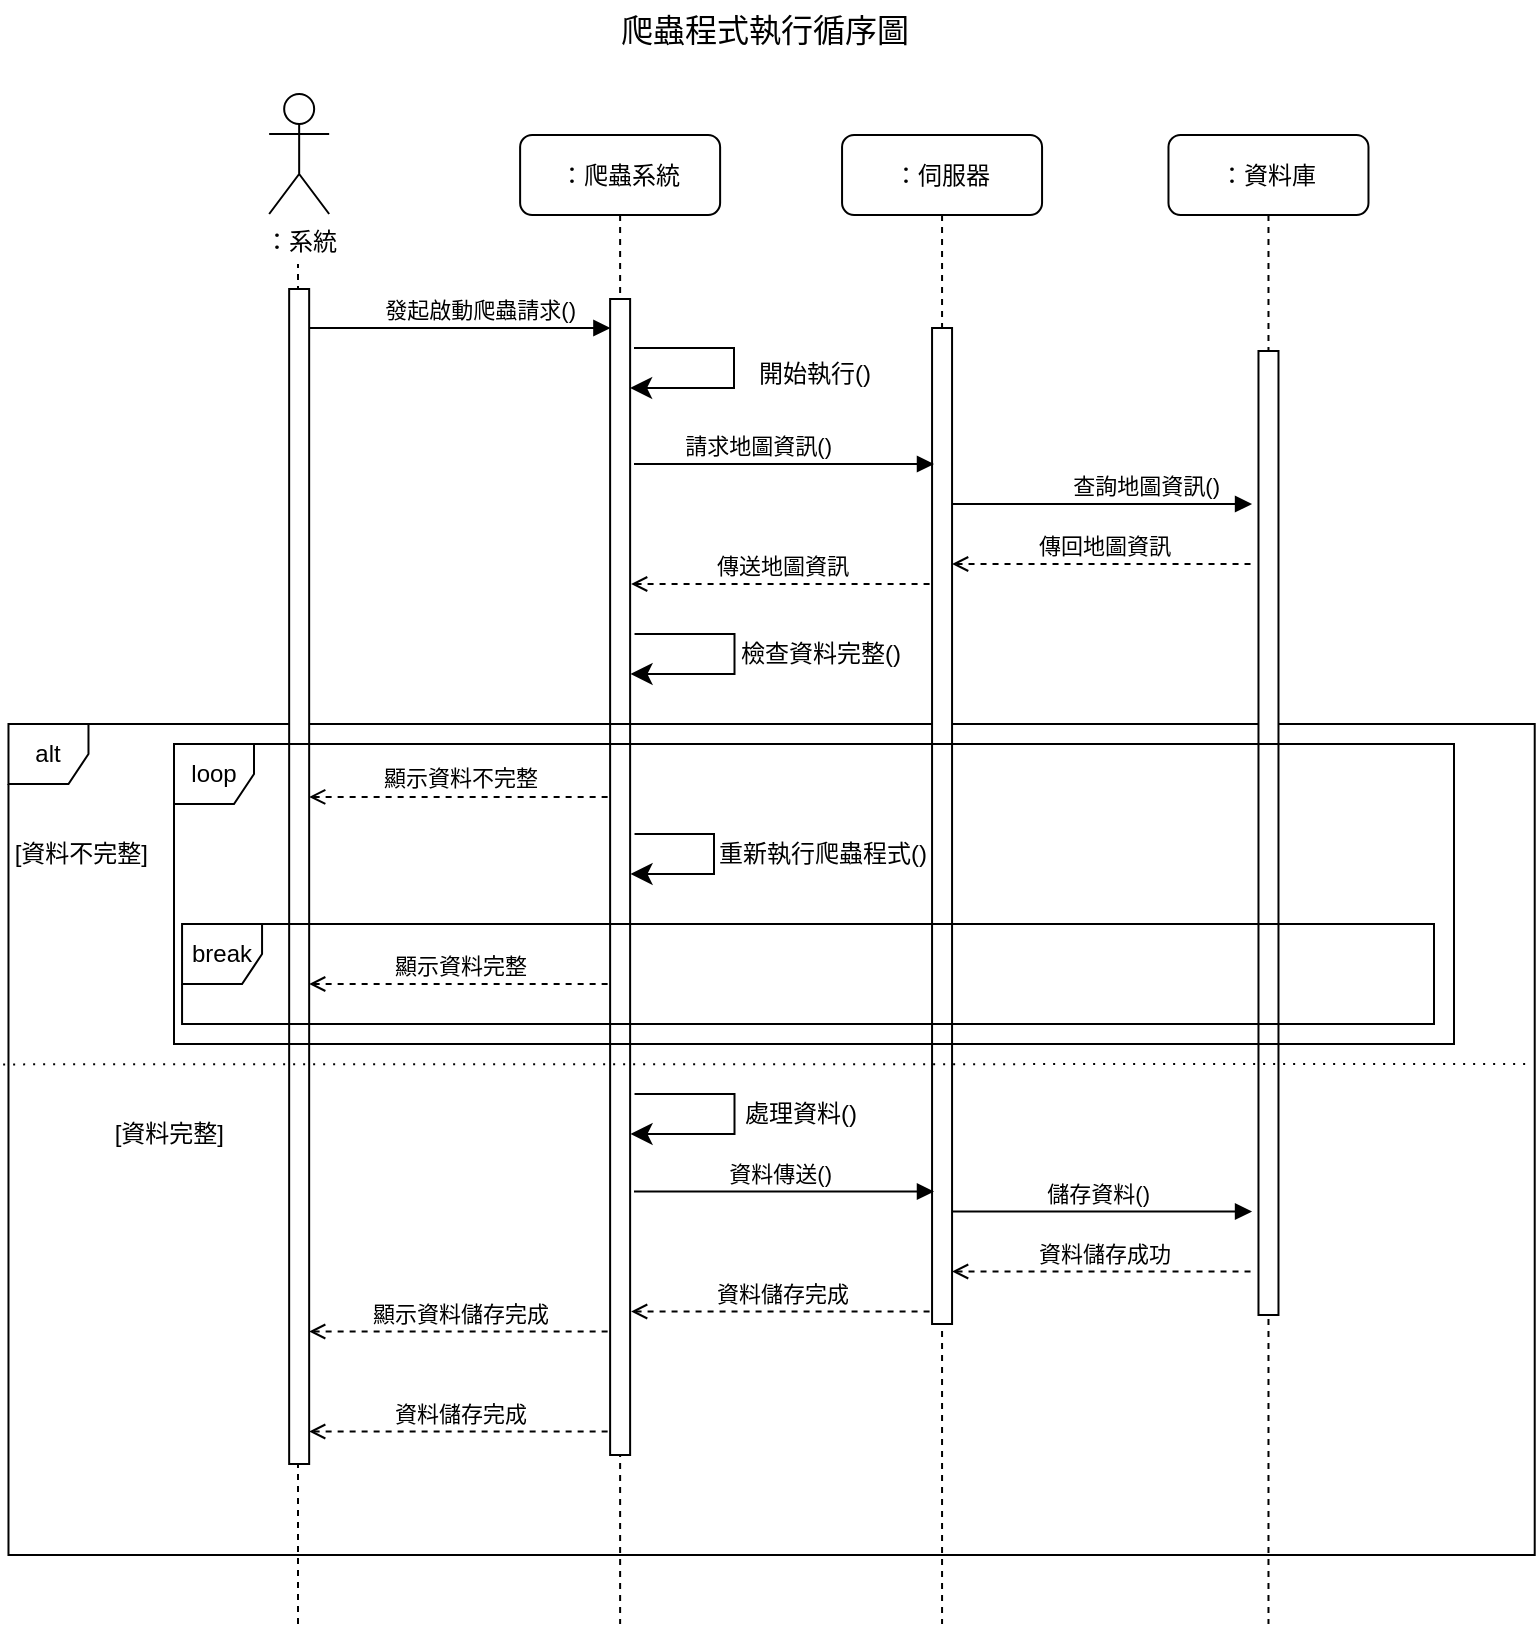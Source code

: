 <mxfile version="24.4.9" type="google">
  <diagram name="爬蟲程式執行" id="13e1069c-82ec-6db2-03f1-153e76fe0fe0">
    <mxGraphModel grid="1" page="1" gridSize="10" guides="1" tooltips="1" connect="1" arrows="1" fold="1" pageScale="1" pageWidth="1100" pageHeight="850" background="none" math="0" shadow="0">
      <root>
        <mxCell id="0" />
        <mxCell id="1" parent="0" />
        <mxCell id="37B3_O0Yx8iWJ9PxHYTL-44" value="" style="endArrow=none;dashed=1;html=1;rounded=0;" edge="1" parent="1">
          <mxGeometry width="50" height="50" relative="1" as="geometry">
            <mxPoint x="-808" y="1690" as="sourcePoint" />
            <mxPoint x="-808" y="1010" as="targetPoint" />
          </mxGeometry>
        </mxCell>
        <mxCell id="37B3_O0Yx8iWJ9PxHYTL-45" value="：爬蟲系統" style="shape=umlLifeline;perimeter=lifelinePerimeter;whiteSpace=wrap;html=1;container=0;dropTarget=0;collapsible=0;recursiveResize=0;outlineConnect=0;portConstraint=eastwest;newEdgeStyle={&quot;edgeStyle&quot;:&quot;elbowEdgeStyle&quot;,&quot;elbow&quot;:&quot;vertical&quot;,&quot;curved&quot;:0,&quot;rounded&quot;:0};rounded=1;" vertex="1" parent="1">
          <mxGeometry x="-696.94" y="945.5" width="100" height="744.5" as="geometry" />
        </mxCell>
        <mxCell id="37B3_O0Yx8iWJ9PxHYTL-46" value="" style="html=1;points=[[0,0,0,0,5],[0,1,0,0,-5],[1,0,0,0,5],[1,1,0,0,-5]];perimeter=orthogonalPerimeter;outlineConnect=0;targetShapes=umlLifeline;portConstraint=eastwest;newEdgeStyle={&quot;curved&quot;:0,&quot;rounded&quot;:0};" vertex="1" parent="37B3_O0Yx8iWJ9PxHYTL-45">
          <mxGeometry x="45" y="82" width="10" height="578" as="geometry" />
        </mxCell>
        <mxCell id="37B3_O0Yx8iWJ9PxHYTL-50" value="：系統" style="shape=umlActor;verticalLabelPosition=bottom;verticalAlign=top;html=1;" vertex="1" parent="1">
          <mxGeometry x="-822.42" y="925" width="30" height="60" as="geometry" />
        </mxCell>
        <mxCell id="37B3_O0Yx8iWJ9PxHYTL-61" value="：伺服器" style="shape=umlLifeline;perimeter=lifelinePerimeter;whiteSpace=wrap;html=1;container=0;dropTarget=0;collapsible=0;recursiveResize=0;outlineConnect=0;portConstraint=eastwest;newEdgeStyle={&quot;edgeStyle&quot;:&quot;elbowEdgeStyle&quot;,&quot;elbow&quot;:&quot;vertical&quot;,&quot;curved&quot;:0,&quot;rounded&quot;:0};rounded=1;" vertex="1" parent="1">
          <mxGeometry x="-535.97" y="945.5" width="100" height="744.5" as="geometry" />
        </mxCell>
        <mxCell id="37B3_O0Yx8iWJ9PxHYTL-62" value="：資料庫" style="shape=umlLifeline;perimeter=lifelinePerimeter;whiteSpace=wrap;html=1;container=0;dropTarget=0;collapsible=0;recursiveResize=0;outlineConnect=0;portConstraint=eastwest;newEdgeStyle={&quot;edgeStyle&quot;:&quot;elbowEdgeStyle&quot;,&quot;elbow&quot;:&quot;vertical&quot;,&quot;curved&quot;:0,&quot;rounded&quot;:0};rounded=1;" vertex="1" parent="1">
          <mxGeometry x="-372.76" y="945.5" width="100" height="744.5" as="geometry" />
        </mxCell>
        <mxCell id="37B3_O0Yx8iWJ9PxHYTL-58" value="alt" style="shape=umlFrame;whiteSpace=wrap;html=1;pointerEvents=0;width=40;height=30;" vertex="1" parent="37B3_O0Yx8iWJ9PxHYTL-62">
          <mxGeometry x="-580" y="294.5" width="763.12" height="415.5" as="geometry" />
        </mxCell>
        <mxCell id="37B3_O0Yx8iWJ9PxHYTL-63" value="" style="html=1;points=[];perimeter=orthogonalPerimeter;outlineConnect=0;targetShapes=umlLifeline;portConstraint=eastwest;newEdgeStyle={&quot;edgeStyle&quot;:&quot;elbowEdgeStyle&quot;,&quot;elbow&quot;:&quot;vertical&quot;,&quot;curved&quot;:0,&quot;rounded&quot;:0};" vertex="1" parent="37B3_O0Yx8iWJ9PxHYTL-62">
          <mxGeometry x="45" y="108" width="10" height="482" as="geometry" />
        </mxCell>
        <mxCell id="37B3_O0Yx8iWJ9PxHYTL-56" value="&amp;nbsp;[資料完整]" style="text;html=1;strokeColor=none;fillColor=none;align=left;verticalAlign=middle;whiteSpace=wrap;rounded=0;" vertex="1" parent="37B3_O0Yx8iWJ9PxHYTL-62">
          <mxGeometry x="-531.78" y="484.25" width="120" height="30" as="geometry" />
        </mxCell>
        <mxCell id="37B3_O0Yx8iWJ9PxHYTL-64" value="發起啟動爬蟲請求()" style="html=1;verticalAlign=bottom;endArrow=block;edgeStyle=elbowEdgeStyle;elbow=horizontal;curved=0;rounded=0;align=right;" edge="1" parent="1">
          <mxGeometry x="0.792" relative="1" as="geometry">
            <mxPoint x="-808.001" y="1042" as="sourcePoint" />
            <Array as="points">
              <mxPoint x="-737.27" y="1042" />
            </Array>
            <mxPoint x="-651.79" y="1042" as="targetPoint" />
            <mxPoint as="offset" />
          </mxGeometry>
        </mxCell>
        <mxCell id="37B3_O0Yx8iWJ9PxHYTL-79" value="&lt;font style=&quot;font-size: 16px;&quot;&gt;爬蟲程式執行循序圖&lt;/font&gt;" style="text;html=1;align=center;verticalAlign=middle;resizable=0;points=[];autosize=1;strokeColor=none;fillColor=none;" vertex="1" parent="1">
          <mxGeometry x="-660" y="878" width="170" height="30" as="geometry" />
        </mxCell>
        <mxCell id="37B3_O0Yx8iWJ9PxHYTL-80" value="" style="html=1;points=[];perimeter=orthogonalPerimeter;outlineConnect=0;targetShapes=umlLifeline;portConstraint=eastwest;newEdgeStyle={&quot;edgeStyle&quot;:&quot;elbowEdgeStyle&quot;,&quot;elbow&quot;:&quot;vertical&quot;,&quot;curved&quot;:0,&quot;rounded&quot;:0};" vertex="1" parent="1">
          <mxGeometry x="-490.97" y="1042" width="10" height="498" as="geometry" />
        </mxCell>
        <mxCell id="37B3_O0Yx8iWJ9PxHYTL-81" value="" style="edgeStyle=segmentEdgeStyle;endArrow=classic;html=1;curved=0;rounded=0;endSize=8;startSize=8;sourcePerimeterSpacing=0;targetPerimeterSpacing=0;" edge="1" parent="1" target="37B3_O0Yx8iWJ9PxHYTL-46">
          <mxGeometry width="100" relative="1" as="geometry">
            <mxPoint x="-640" y="1052" as="sourcePoint" />
            <mxPoint x="-540" y="1092" as="targetPoint" />
            <Array as="points">
              <mxPoint x="-590" y="1052" />
              <mxPoint x="-590" y="1072" />
            </Array>
          </mxGeometry>
        </mxCell>
        <mxCell id="37B3_O0Yx8iWJ9PxHYTL-86" value="" style="html=1;points=[[0,0,0,0,5],[0,1,0,0,-5],[1,0,0,0,5],[1,1,0,0,-5]];perimeter=orthogonalPerimeter;outlineConnect=0;targetShapes=umlLifeline;portConstraint=eastwest;newEdgeStyle={&quot;curved&quot;:0,&quot;rounded&quot;:0};" vertex="1" parent="1">
          <mxGeometry x="-812.42" y="1022.5" width="10" height="587.5" as="geometry" />
        </mxCell>
        <mxCell id="37B3_O0Yx8iWJ9PxHYTL-82" value="開始執行()" style="text;html=1;align=center;verticalAlign=middle;resizable=0;points=[];autosize=1;strokeColor=none;fillColor=none;" vertex="1" parent="1">
          <mxGeometry x="-589.73" y="1050" width="80" height="30" as="geometry" />
        </mxCell>
        <mxCell id="37B3_O0Yx8iWJ9PxHYTL-87" value="請求地圖資訊()" style="html=1;verticalAlign=bottom;endArrow=block;edgeStyle=elbowEdgeStyle;elbow=horizontal;curved=0;rounded=0;align=right;" edge="1" parent="1">
          <mxGeometry x="0.333" relative="1" as="geometry">
            <mxPoint x="-640" y="1110" as="sourcePoint" />
            <Array as="points">
              <mxPoint x="-575.48" y="1110" />
            </Array>
            <mxPoint x="-490.0" y="1110" as="targetPoint" />
            <mxPoint as="offset" />
          </mxGeometry>
        </mxCell>
        <mxCell id="37B3_O0Yx8iWJ9PxHYTL-88" value="查詢地圖資訊()" style="html=1;verticalAlign=bottom;endArrow=block;edgeStyle=elbowEdgeStyle;elbow=horizontal;curved=0;rounded=0;align=right;" edge="1" parent="1">
          <mxGeometry x="0.792" relative="1" as="geometry">
            <mxPoint x="-480.97" y="1130" as="sourcePoint" />
            <Array as="points">
              <mxPoint x="-416.45" y="1130" />
            </Array>
            <mxPoint x="-330.97" y="1130" as="targetPoint" />
            <mxPoint as="offset" />
          </mxGeometry>
        </mxCell>
        <mxCell id="37B3_O0Yx8iWJ9PxHYTL-89" value="傳回地圖資訊" style="html=1;verticalAlign=bottom;endArrow=none;edgeStyle=elbowEdgeStyle;elbow=vertical;curved=0;rounded=0;startArrow=open;startFill=0;endFill=0;dashed=1;" edge="1" parent="1">
          <mxGeometry x="0.004" relative="1" as="geometry">
            <mxPoint x="-480.97" y="1160" as="sourcePoint" />
            <Array as="points">
              <mxPoint x="-415.97" y="1160" />
            </Array>
            <mxPoint x="-330.49" y="1160" as="targetPoint" />
            <mxPoint as="offset" />
          </mxGeometry>
        </mxCell>
        <mxCell id="37B3_O0Yx8iWJ9PxHYTL-90" value="傳送地圖資訊" style="html=1;verticalAlign=bottom;endArrow=none;edgeStyle=elbowEdgeStyle;elbow=vertical;curved=0;rounded=0;startArrow=open;startFill=0;endFill=0;dashed=1;" edge="1" parent="1">
          <mxGeometry x="0.004" relative="1" as="geometry">
            <mxPoint x="-641.45" y="1170" as="sourcePoint" />
            <Array as="points">
              <mxPoint x="-576.45" y="1170" />
            </Array>
            <mxPoint x="-490.97" y="1170" as="targetPoint" />
            <mxPoint as="offset" />
          </mxGeometry>
        </mxCell>
        <mxCell id="37B3_O0Yx8iWJ9PxHYTL-91" value="" style="edgeStyle=segmentEdgeStyle;endArrow=classic;html=1;curved=0;rounded=0;endSize=8;startSize=8;sourcePerimeterSpacing=0;targetPerimeterSpacing=0;" edge="1" parent="1">
          <mxGeometry width="100" relative="1" as="geometry">
            <mxPoint x="-639.73" y="1195" as="sourcePoint" />
            <mxPoint x="-641.73" y="1215" as="targetPoint" />
            <Array as="points">
              <mxPoint x="-589.73" y="1195" />
              <mxPoint x="-589.73" y="1215" />
            </Array>
          </mxGeometry>
        </mxCell>
        <mxCell id="37B3_O0Yx8iWJ9PxHYTL-93" value="檢查資料完整()" style="text;html=1;align=center;verticalAlign=middle;resizable=0;points=[];autosize=1;strokeColor=none;fillColor=none;" vertex="1" parent="1">
          <mxGeometry x="-597.45" y="1190" width="100" height="30" as="geometry" />
        </mxCell>
        <mxCell id="37B3_O0Yx8iWJ9PxHYTL-96" value="" style="edgeStyle=segmentEdgeStyle;endArrow=classic;html=1;curved=0;rounded=0;endSize=8;startSize=8;sourcePerimeterSpacing=0;targetPerimeterSpacing=0;" edge="1" parent="1">
          <mxGeometry width="100" relative="1" as="geometry">
            <mxPoint x="-639.73" y="1425" as="sourcePoint" />
            <mxPoint x="-641.73" y="1445" as="targetPoint" />
            <Array as="points">
              <mxPoint x="-589.73" y="1425" />
              <mxPoint x="-589.73" y="1445" />
            </Array>
          </mxGeometry>
        </mxCell>
        <mxCell id="37B3_O0Yx8iWJ9PxHYTL-97" value="處理資料()" style="text;html=1;align=center;verticalAlign=middle;resizable=0;points=[];autosize=1;strokeColor=none;fillColor=none;" vertex="1" parent="1">
          <mxGeometry x="-596.94" y="1420" width="80" height="30" as="geometry" />
        </mxCell>
        <mxCell id="37B3_O0Yx8iWJ9PxHYTL-98" value="資料傳送()" style="html=1;verticalAlign=bottom;endArrow=block;edgeStyle=elbowEdgeStyle;elbow=vertical;curved=0;rounded=0;align=right;" edge="1" parent="1">
          <mxGeometry x="0.333" relative="1" as="geometry">
            <mxPoint x="-640" y="1473.75" as="sourcePoint" />
            <Array as="points">
              <mxPoint x="-575.48" y="1473.75" />
            </Array>
            <mxPoint x="-490.0" y="1473.75" as="targetPoint" />
            <mxPoint as="offset" />
          </mxGeometry>
        </mxCell>
        <mxCell id="37B3_O0Yx8iWJ9PxHYTL-99" value="儲存資料()" style="html=1;verticalAlign=bottom;endArrow=block;edgeStyle=elbowEdgeStyle;elbow=horizontal;curved=0;rounded=0;align=right;" edge="1" parent="1">
          <mxGeometry x="0.333" relative="1" as="geometry">
            <mxPoint x="-480.97" y="1483.75" as="sourcePoint" />
            <Array as="points">
              <mxPoint x="-416.45" y="1483.75" />
            </Array>
            <mxPoint x="-330.97" y="1483.75" as="targetPoint" />
            <mxPoint as="offset" />
          </mxGeometry>
        </mxCell>
        <mxCell id="37B3_O0Yx8iWJ9PxHYTL-100" value="資料儲存成功" style="html=1;verticalAlign=bottom;endArrow=none;edgeStyle=elbowEdgeStyle;elbow=vertical;curved=0;rounded=0;startArrow=open;startFill=0;endFill=0;dashed=1;" edge="1" parent="1">
          <mxGeometry x="0.004" relative="1" as="geometry">
            <mxPoint x="-480.97" y="1513.75" as="sourcePoint" />
            <Array as="points">
              <mxPoint x="-415.97" y="1513.75" />
            </Array>
            <mxPoint x="-330.49" y="1513.75" as="targetPoint" />
            <mxPoint as="offset" />
          </mxGeometry>
        </mxCell>
        <mxCell id="37B3_O0Yx8iWJ9PxHYTL-57" value="&amp;nbsp;[資料不完整]" style="text;html=1;strokeColor=none;fillColor=none;align=left;verticalAlign=middle;whiteSpace=wrap;rounded=0;" vertex="1" parent="1">
          <mxGeometry x="-955" y="1290" width="80" height="30" as="geometry" />
        </mxCell>
        <mxCell id="37B3_O0Yx8iWJ9PxHYTL-55" value="" style="endArrow=none;html=1;rounded=0;dashed=1;dashPattern=1 4;entryX=-0.001;entryY=0.502;entryDx=0;entryDy=0;entryPerimeter=0;exitX=1.001;exitY=0.313;exitDx=0;exitDy=0;exitPerimeter=0;" edge="1" parent="1">
          <mxGeometry width="50" height="50" relative="1" as="geometry">
            <mxPoint x="-194.437" y="1410.002" as="sourcePoint" />
            <mxPoint x="-955.565" y="1410.191" as="targetPoint" />
          </mxGeometry>
        </mxCell>
        <mxCell id="37B3_O0Yx8iWJ9PxHYTL-104" value="資料儲存完成" style="html=1;verticalAlign=bottom;endArrow=none;edgeStyle=elbowEdgeStyle;elbow=vertical;curved=0;rounded=0;startArrow=open;startFill=0;endFill=0;dashed=1;" edge="1" parent="1">
          <mxGeometry x="0.004" relative="1" as="geometry">
            <mxPoint x="-641.45" y="1533.75" as="sourcePoint" />
            <Array as="points">
              <mxPoint x="-576.45" y="1533.75" />
            </Array>
            <mxPoint x="-490.97" y="1533.75" as="targetPoint" />
            <mxPoint as="offset" />
          </mxGeometry>
        </mxCell>
        <mxCell id="37B3_O0Yx8iWJ9PxHYTL-106" value="顯示資料儲存完成" style="html=1;verticalAlign=bottom;endArrow=none;edgeStyle=elbowEdgeStyle;elbow=horizontal;curved=0;rounded=0;startArrow=open;startFill=0;endFill=0;dashed=1;" edge="1" parent="1">
          <mxGeometry x="0.004" relative="1" as="geometry">
            <mxPoint x="-802.42" y="1543.75" as="sourcePoint" />
            <Array as="points">
              <mxPoint x="-737.42" y="1543.75" />
            </Array>
            <mxPoint x="-651.94" y="1543.75" as="targetPoint" />
            <mxPoint as="offset" />
          </mxGeometry>
        </mxCell>
        <mxCell id="37B3_O0Yx8iWJ9PxHYTL-110" value="資料儲存完成" style="html=1;verticalAlign=bottom;endArrow=none;edgeStyle=elbowEdgeStyle;elbow=vertical;curved=0;rounded=0;startArrow=open;startFill=0;endFill=0;dashed=1;" edge="1" parent="1">
          <mxGeometry x="0.004" relative="1" as="geometry">
            <mxPoint x="-802.42" y="1593.75" as="sourcePoint" />
            <Array as="points">
              <mxPoint x="-737.42" y="1593.75" />
            </Array>
            <mxPoint x="-651.94" y="1593.75" as="targetPoint" />
            <mxPoint as="offset" />
          </mxGeometry>
        </mxCell>
        <mxCell id="37B3_O0Yx8iWJ9PxHYTL-111" value="loop" style="shape=umlFrame;whiteSpace=wrap;html=1;pointerEvents=0;width=40;height=30;" vertex="1" parent="1">
          <mxGeometry x="-870" y="1250" width="640" height="150" as="geometry" />
        </mxCell>
        <mxCell id="37B3_O0Yx8iWJ9PxHYTL-112" value="顯示資料不完整" style="html=1;verticalAlign=bottom;endArrow=none;edgeStyle=elbowEdgeStyle;elbow=vertical;curved=0;rounded=0;startArrow=open;startFill=0;endFill=0;dashed=1;" edge="1" parent="1">
          <mxGeometry x="0.004" relative="1" as="geometry">
            <mxPoint x="-802.42" y="1276.44" as="sourcePoint" />
            <Array as="points">
              <mxPoint x="-737.42" y="1276.44" />
            </Array>
            <mxPoint x="-651.94" y="1276.44" as="targetPoint" />
            <mxPoint as="offset" />
          </mxGeometry>
        </mxCell>
        <mxCell id="37B3_O0Yx8iWJ9PxHYTL-113" value="" style="edgeStyle=segmentEdgeStyle;endArrow=classic;html=1;curved=0;rounded=0;endSize=8;startSize=8;sourcePerimeterSpacing=0;targetPerimeterSpacing=0;" edge="1" parent="1">
          <mxGeometry width="100" relative="1" as="geometry">
            <mxPoint x="-639.73" y="1295" as="sourcePoint" />
            <mxPoint x="-641.73" y="1315" as="targetPoint" />
            <Array as="points">
              <mxPoint x="-600" y="1295" />
              <mxPoint x="-600" y="1315" />
            </Array>
          </mxGeometry>
        </mxCell>
        <mxCell id="37B3_O0Yx8iWJ9PxHYTL-114" value="重新執行爬蟲程式()" style="text;html=1;align=center;verticalAlign=middle;resizable=0;points=[];autosize=1;strokeColor=none;fillColor=none;" vertex="1" parent="1">
          <mxGeometry x="-610.97" y="1290" width="130" height="30" as="geometry" />
        </mxCell>
        <mxCell id="37B3_O0Yx8iWJ9PxHYTL-116" value="break" style="shape=umlFrame;whiteSpace=wrap;html=1;pointerEvents=0;width=40;height=30;" vertex="1" parent="1">
          <mxGeometry x="-865.97" y="1340" width="625.97" height="50" as="geometry" />
        </mxCell>
        <mxCell id="37B3_O0Yx8iWJ9PxHYTL-120" value="顯示資料完整" style="html=1;verticalAlign=bottom;endArrow=none;edgeStyle=elbowEdgeStyle;elbow=vertical;curved=0;rounded=0;startArrow=open;startFill=0;endFill=0;dashed=1;" edge="1" parent="1">
          <mxGeometry x="0.004" relative="1" as="geometry">
            <mxPoint x="-802.42" y="1370" as="sourcePoint" />
            <Array as="points">
              <mxPoint x="-737.42" y="1370" />
            </Array>
            <mxPoint x="-651.94" y="1370" as="targetPoint" />
            <mxPoint as="offset" />
          </mxGeometry>
        </mxCell>
      </root>
    </mxGraphModel>
  </diagram>
</mxfile>
